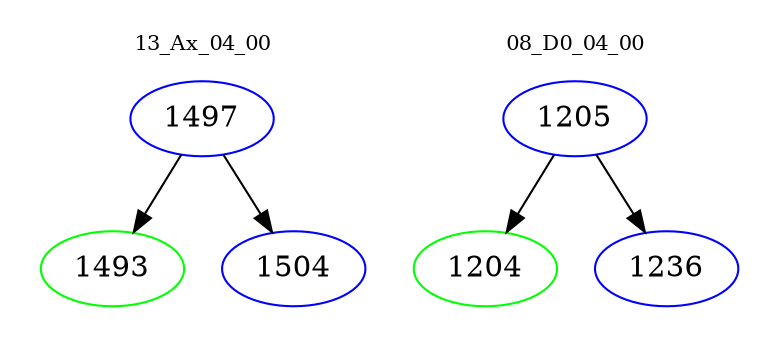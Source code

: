 digraph{
subgraph cluster_0 {
color = white
label = "13_Ax_04_00";
fontsize=10;
T0_1497 [label="1497", color="blue"]
T0_1497 -> T0_1493 [color="black"]
T0_1493 [label="1493", color="green"]
T0_1497 -> T0_1504 [color="black"]
T0_1504 [label="1504", color="blue"]
}
subgraph cluster_1 {
color = white
label = "08_D0_04_00";
fontsize=10;
T1_1205 [label="1205", color="blue"]
T1_1205 -> T1_1204 [color="black"]
T1_1204 [label="1204", color="green"]
T1_1205 -> T1_1236 [color="black"]
T1_1236 [label="1236", color="blue"]
}
}

